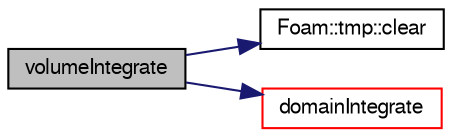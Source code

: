 digraph "volumeIntegrate"
{
  bgcolor="transparent";
  edge [fontname="FreeSans",fontsize="10",labelfontname="FreeSans",labelfontsize="10"];
  node [fontname="FreeSans",fontsize="10",shape=record];
  rankdir="LR";
  Node26645 [label="volumeIntegrate",height=0.2,width=0.4,color="black", fillcolor="grey75", style="filled", fontcolor="black"];
  Node26645 -> Node26646 [color="midnightblue",fontsize="10",style="solid",fontname="FreeSans"];
  Node26646 [label="Foam::tmp::clear",height=0.2,width=0.4,color="black",URL="$a25962.html#adf1d9633e64d0de6a36e0af17ccd8163",tooltip="If object pointer points to valid object: "];
  Node26645 -> Node26647 [color="midnightblue",fontsize="10",style="solid",fontname="FreeSans"];
  Node26647 [label="domainIntegrate",height=0.2,width=0.4,color="red",URL="$a21134.html#a97e6958677a3a619ece7528613725d84"];
}
